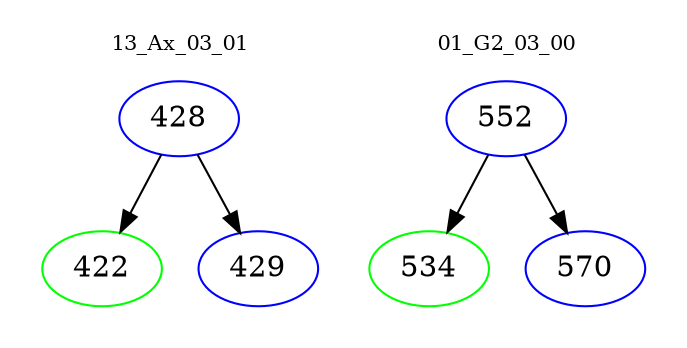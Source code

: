 digraph{
subgraph cluster_0 {
color = white
label = "13_Ax_03_01";
fontsize=10;
T0_428 [label="428", color="blue"]
T0_428 -> T0_422 [color="black"]
T0_422 [label="422", color="green"]
T0_428 -> T0_429 [color="black"]
T0_429 [label="429", color="blue"]
}
subgraph cluster_1 {
color = white
label = "01_G2_03_00";
fontsize=10;
T1_552 [label="552", color="blue"]
T1_552 -> T1_534 [color="black"]
T1_534 [label="534", color="green"]
T1_552 -> T1_570 [color="black"]
T1_570 [label="570", color="blue"]
}
}
